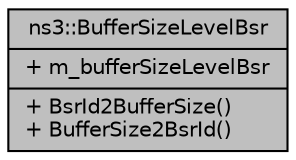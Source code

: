 digraph "ns3::BufferSizeLevelBsr"
{
  edge [fontname="Helvetica",fontsize="10",labelfontname="Helvetica",labelfontsize="10"];
  node [fontname="Helvetica",fontsize="10",shape=record];
  Node1 [label="{ns3::BufferSizeLevelBsr\n|+ m_bufferSizeLevelBsr\l|+ BsrId2BufferSize()\l+ BufferSize2BsrId()\l}",height=0.2,width=0.4,color="black", fillcolor="grey75", style="filled", fontcolor="black"];
}
